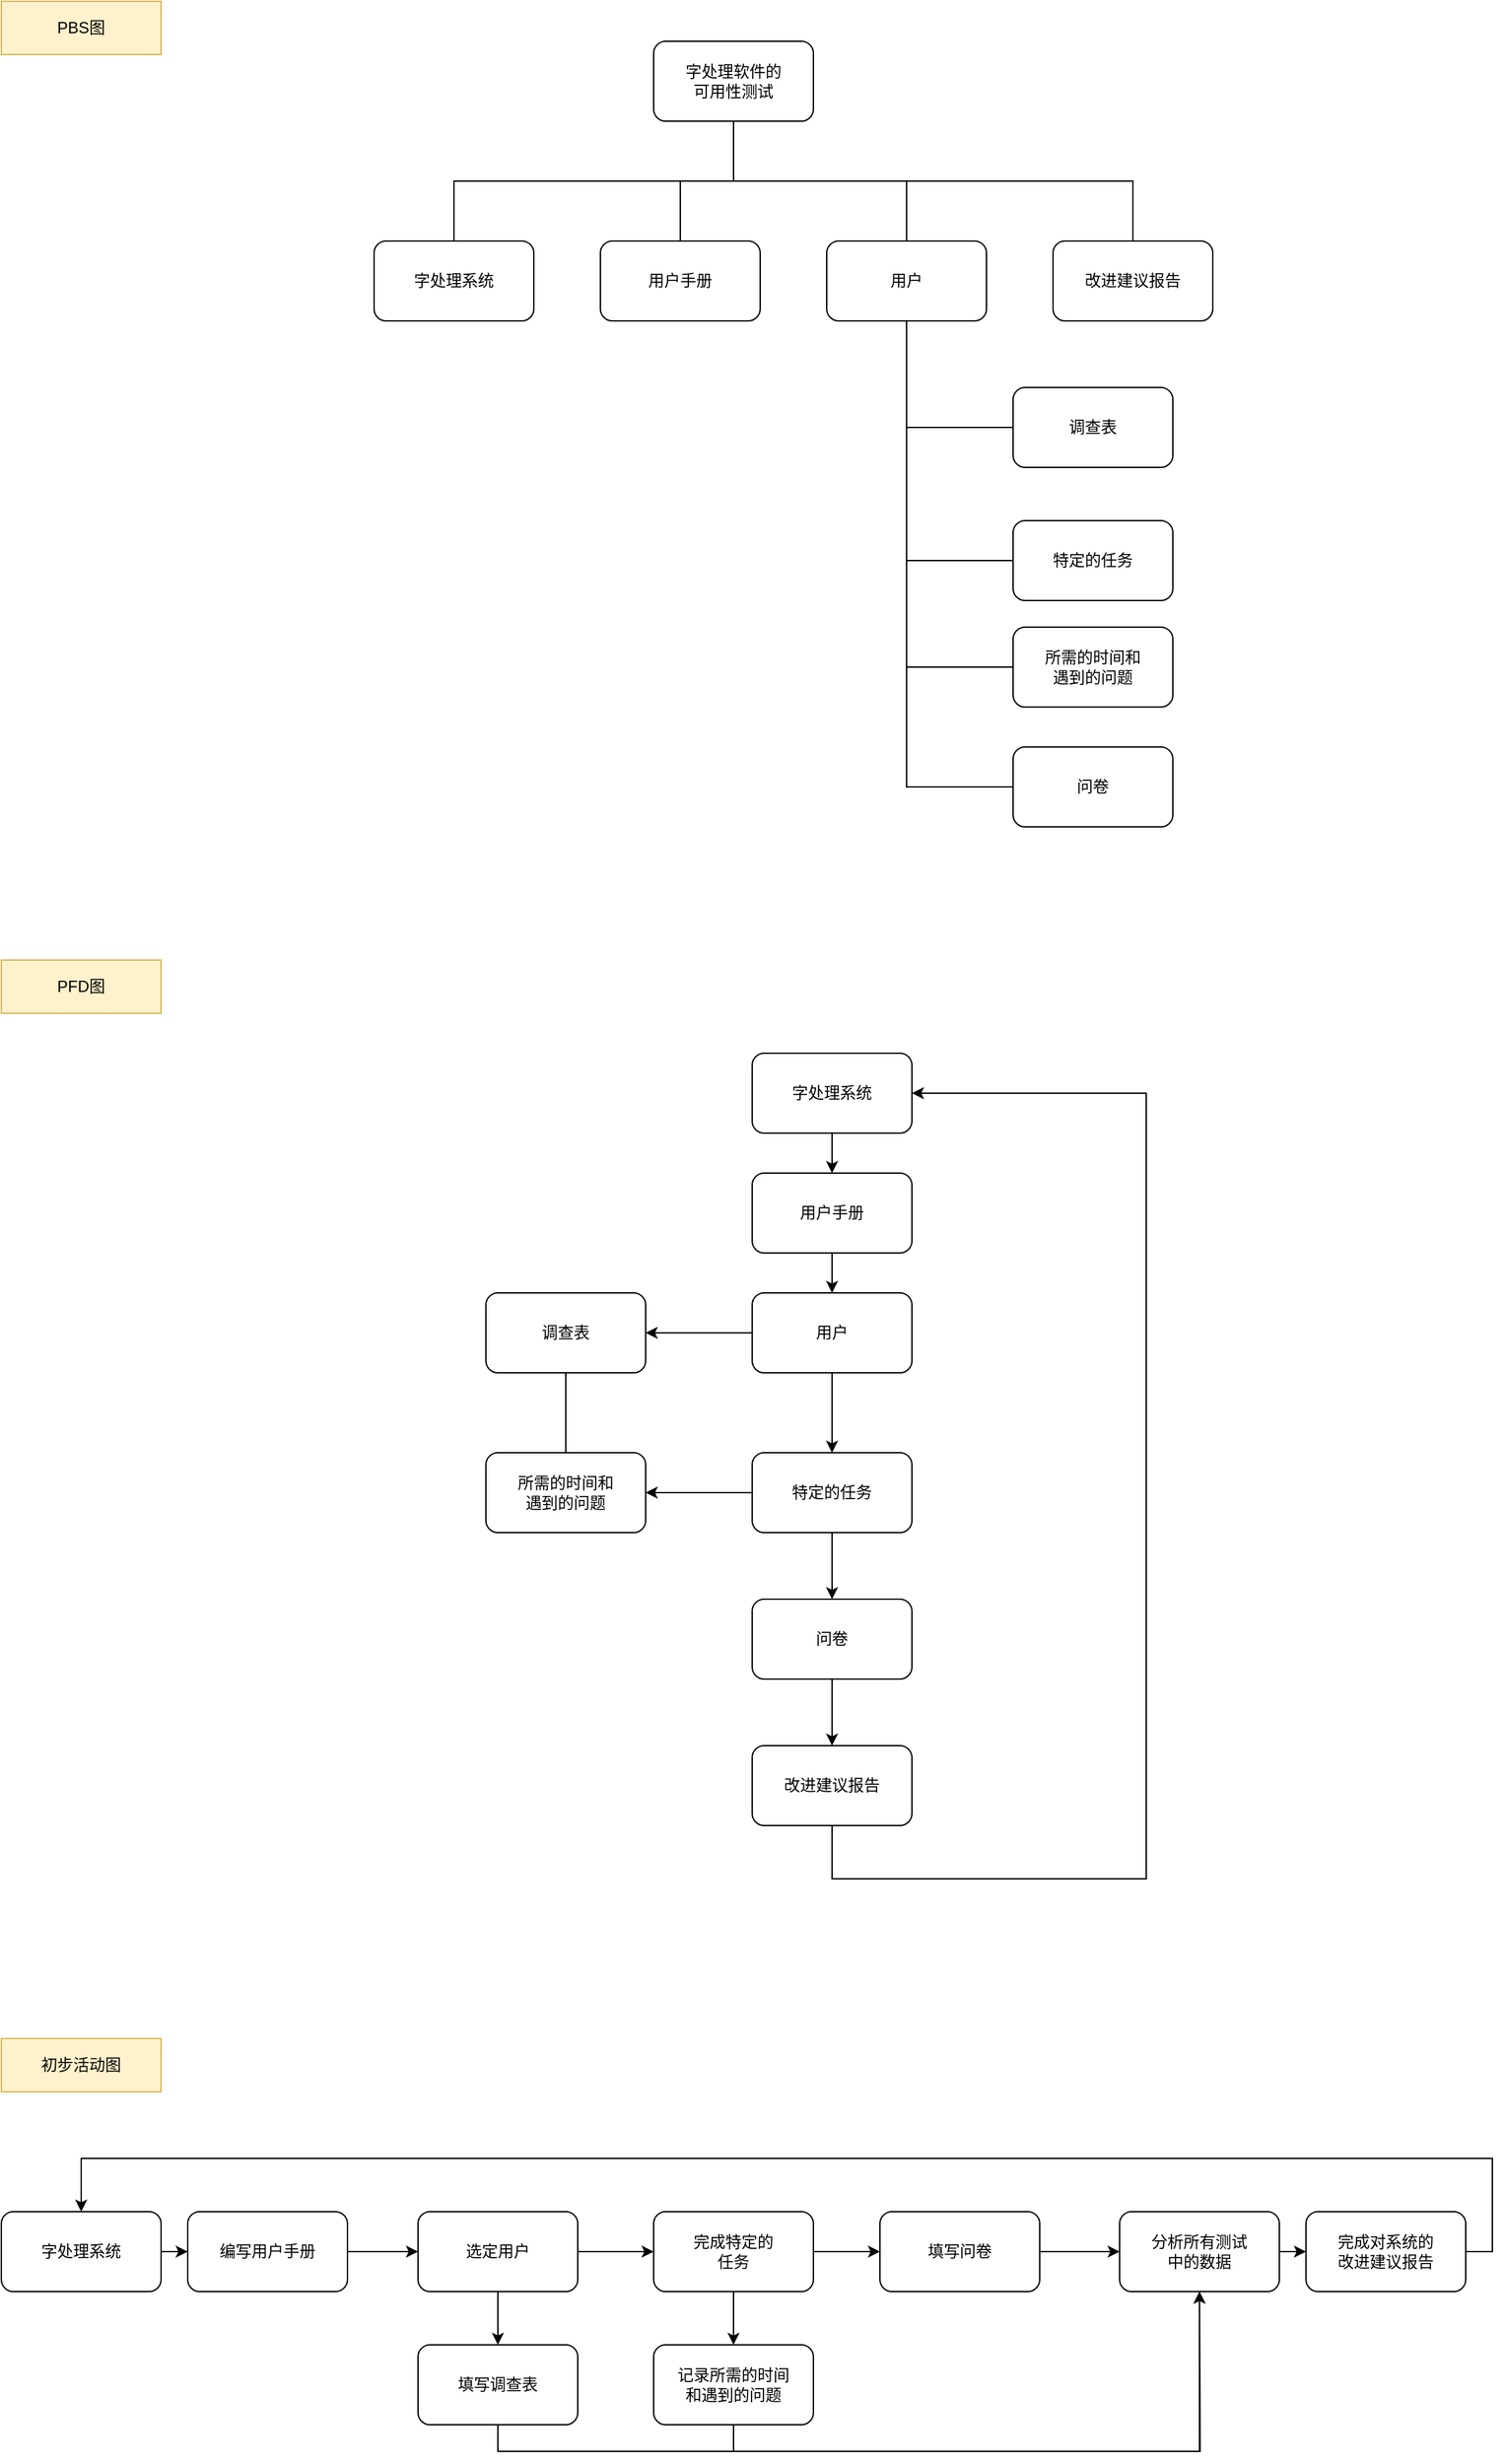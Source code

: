 <mxfile version="22.0.3" type="github">
  <diagram name="第 1 页" id="KrXr-MOr-vys3XH1og2n">
    <mxGraphModel dx="1695" dy="1568" grid="1" gridSize="10" guides="1" tooltips="1" connect="1" arrows="1" fold="1" page="1" pageScale="1" pageWidth="827" pageHeight="1169" math="0" shadow="0">
      <root>
        <mxCell id="0" />
        <mxCell id="1" parent="0" />
        <mxCell id="DF1Jfcgwxva0cO_5k-7Z-1" value="PBS图" style="rounded=0;whiteSpace=wrap;html=1;fillColor=#fff2cc;strokeColor=#d6b656;" vertex="1" parent="1">
          <mxGeometry x="40" y="50" width="120" height="40" as="geometry" />
        </mxCell>
        <mxCell id="DF1Jfcgwxva0cO_5k-7Z-5" style="edgeStyle=orthogonalEdgeStyle;rounded=0;orthogonalLoop=1;jettySize=auto;html=1;exitX=0.5;exitY=1;exitDx=0;exitDy=0;entryX=0.5;entryY=0;entryDx=0;entryDy=0;endArrow=none;endFill=0;" edge="1" parent="1" source="DF1Jfcgwxva0cO_5k-7Z-2" target="DF1Jfcgwxva0cO_5k-7Z-3">
          <mxGeometry relative="1" as="geometry" />
        </mxCell>
        <mxCell id="DF1Jfcgwxva0cO_5k-7Z-6" style="edgeStyle=orthogonalEdgeStyle;rounded=0;orthogonalLoop=1;jettySize=auto;html=1;exitX=0.5;exitY=1;exitDx=0;exitDy=0;endArrow=none;endFill=0;" edge="1" parent="1" source="DF1Jfcgwxva0cO_5k-7Z-2" target="DF1Jfcgwxva0cO_5k-7Z-4">
          <mxGeometry relative="1" as="geometry" />
        </mxCell>
        <mxCell id="DF1Jfcgwxva0cO_5k-7Z-10" style="edgeStyle=orthogonalEdgeStyle;rounded=0;orthogonalLoop=1;jettySize=auto;html=1;exitX=0.5;exitY=1;exitDx=0;exitDy=0;endArrow=none;endFill=0;" edge="1" parent="1" source="DF1Jfcgwxva0cO_5k-7Z-2" target="DF1Jfcgwxva0cO_5k-7Z-8">
          <mxGeometry relative="1" as="geometry" />
        </mxCell>
        <mxCell id="DF1Jfcgwxva0cO_5k-7Z-62" style="edgeStyle=orthogonalEdgeStyle;rounded=0;orthogonalLoop=1;jettySize=auto;html=1;exitX=0.5;exitY=1;exitDx=0;exitDy=0;entryX=0.5;entryY=0;entryDx=0;entryDy=0;endArrow=none;endFill=0;" edge="1" parent="1" source="DF1Jfcgwxva0cO_5k-7Z-2" target="DF1Jfcgwxva0cO_5k-7Z-11">
          <mxGeometry relative="1" as="geometry" />
        </mxCell>
        <mxCell id="DF1Jfcgwxva0cO_5k-7Z-2" value="字处理软件的&lt;br&gt;可用性测试" style="rounded=1;whiteSpace=wrap;html=1;" vertex="1" parent="1">
          <mxGeometry x="530" y="80" width="120" height="60" as="geometry" />
        </mxCell>
        <mxCell id="DF1Jfcgwxva0cO_5k-7Z-3" value="字处理系统" style="rounded=1;whiteSpace=wrap;html=1;" vertex="1" parent="1">
          <mxGeometry x="320" y="230" width="120" height="60" as="geometry" />
        </mxCell>
        <mxCell id="DF1Jfcgwxva0cO_5k-7Z-4" value="用户手册" style="rounded=1;whiteSpace=wrap;html=1;" vertex="1" parent="1">
          <mxGeometry x="490" y="230" width="120" height="60" as="geometry" />
        </mxCell>
        <mxCell id="DF1Jfcgwxva0cO_5k-7Z-12" value="" style="edgeStyle=orthogonalEdgeStyle;rounded=0;orthogonalLoop=1;jettySize=auto;html=1;endArrow=none;endFill=0;" edge="1" parent="1" source="DF1Jfcgwxva0cO_5k-7Z-7">
          <mxGeometry relative="1" as="geometry">
            <mxPoint x="720" y="370" as="targetPoint" />
          </mxGeometry>
        </mxCell>
        <mxCell id="DF1Jfcgwxva0cO_5k-7Z-7" value="调查表" style="rounded=1;whiteSpace=wrap;html=1;" vertex="1" parent="1">
          <mxGeometry x="800" y="340" width="120" height="60" as="geometry" />
        </mxCell>
        <mxCell id="DF1Jfcgwxva0cO_5k-7Z-8" value="改进建议报告" style="rounded=1;whiteSpace=wrap;html=1;" vertex="1" parent="1">
          <mxGeometry x="830" y="230" width="120" height="60" as="geometry" />
        </mxCell>
        <mxCell id="DF1Jfcgwxva0cO_5k-7Z-18" style="edgeStyle=orthogonalEdgeStyle;rounded=0;orthogonalLoop=1;jettySize=auto;html=1;exitX=0.5;exitY=1;exitDx=0;exitDy=0;entryX=0;entryY=0.5;entryDx=0;entryDy=0;endArrow=none;endFill=0;" edge="1" parent="1" source="DF1Jfcgwxva0cO_5k-7Z-11" target="DF1Jfcgwxva0cO_5k-7Z-16">
          <mxGeometry relative="1" as="geometry" />
        </mxCell>
        <mxCell id="DF1Jfcgwxva0cO_5k-7Z-20" style="edgeStyle=orthogonalEdgeStyle;rounded=0;orthogonalLoop=1;jettySize=auto;html=1;exitX=0.5;exitY=1;exitDx=0;exitDy=0;entryX=0;entryY=0.5;entryDx=0;entryDy=0;endArrow=none;endFill=0;" edge="1" parent="1" source="DF1Jfcgwxva0cO_5k-7Z-11" target="DF1Jfcgwxva0cO_5k-7Z-19">
          <mxGeometry relative="1" as="geometry" />
        </mxCell>
        <mxCell id="DF1Jfcgwxva0cO_5k-7Z-63" style="edgeStyle=orthogonalEdgeStyle;rounded=0;orthogonalLoop=1;jettySize=auto;html=1;exitX=0.5;exitY=1;exitDx=0;exitDy=0;entryX=0;entryY=0.5;entryDx=0;entryDy=0;endArrow=none;endFill=0;" edge="1" parent="1" source="DF1Jfcgwxva0cO_5k-7Z-11" target="DF1Jfcgwxva0cO_5k-7Z-14">
          <mxGeometry relative="1" as="geometry" />
        </mxCell>
        <mxCell id="DF1Jfcgwxva0cO_5k-7Z-11" value="用户" style="whiteSpace=wrap;html=1;rounded=1;" vertex="1" parent="1">
          <mxGeometry x="660" y="230" width="120" height="60" as="geometry" />
        </mxCell>
        <mxCell id="DF1Jfcgwxva0cO_5k-7Z-14" value="特定的任务" style="whiteSpace=wrap;html=1;rounded=1;" vertex="1" parent="1">
          <mxGeometry x="800" y="440" width="120" height="60" as="geometry" />
        </mxCell>
        <mxCell id="DF1Jfcgwxva0cO_5k-7Z-16" value="所需的时间和&lt;br&gt;遇到的问题" style="whiteSpace=wrap;html=1;rounded=1;" vertex="1" parent="1">
          <mxGeometry x="800" y="520" width="120" height="60" as="geometry" />
        </mxCell>
        <mxCell id="DF1Jfcgwxva0cO_5k-7Z-19" value="问卷" style="whiteSpace=wrap;html=1;rounded=1;" vertex="1" parent="1">
          <mxGeometry x="800" y="610" width="120" height="60" as="geometry" />
        </mxCell>
        <mxCell id="DF1Jfcgwxva0cO_5k-7Z-21" value="PFD图" style="rounded=0;whiteSpace=wrap;html=1;fillColor=#fff2cc;strokeColor=#d6b656;" vertex="1" parent="1">
          <mxGeometry x="40" y="770" width="120" height="40" as="geometry" />
        </mxCell>
        <mxCell id="DF1Jfcgwxva0cO_5k-7Z-24" style="edgeStyle=orthogonalEdgeStyle;rounded=0;orthogonalLoop=1;jettySize=auto;html=1;exitX=0.5;exitY=1;exitDx=0;exitDy=0;entryX=0.5;entryY=0;entryDx=0;entryDy=0;" edge="1" parent="1" source="DF1Jfcgwxva0cO_5k-7Z-22" target="DF1Jfcgwxva0cO_5k-7Z-23">
          <mxGeometry relative="1" as="geometry" />
        </mxCell>
        <mxCell id="DF1Jfcgwxva0cO_5k-7Z-22" value="字处理系统" style="whiteSpace=wrap;html=1;rounded=1;" vertex="1" parent="1">
          <mxGeometry x="604" y="840" width="120" height="60" as="geometry" />
        </mxCell>
        <mxCell id="DF1Jfcgwxva0cO_5k-7Z-64" style="edgeStyle=orthogonalEdgeStyle;rounded=0;orthogonalLoop=1;jettySize=auto;html=1;exitX=0.5;exitY=1;exitDx=0;exitDy=0;entryX=0.5;entryY=0;entryDx=0;entryDy=0;" edge="1" parent="1" source="DF1Jfcgwxva0cO_5k-7Z-23" target="DF1Jfcgwxva0cO_5k-7Z-27">
          <mxGeometry relative="1" as="geometry" />
        </mxCell>
        <mxCell id="DF1Jfcgwxva0cO_5k-7Z-23" value="用户手册" style="whiteSpace=wrap;html=1;rounded=1;" vertex="1" parent="1">
          <mxGeometry x="604" y="930" width="120" height="60" as="geometry" />
        </mxCell>
        <mxCell id="DF1Jfcgwxva0cO_5k-7Z-30" value="" style="edgeStyle=orthogonalEdgeStyle;rounded=0;orthogonalLoop=1;jettySize=auto;html=1;" edge="1" parent="1" source="DF1Jfcgwxva0cO_5k-7Z-27" target="DF1Jfcgwxva0cO_5k-7Z-29">
          <mxGeometry relative="1" as="geometry" />
        </mxCell>
        <mxCell id="DF1Jfcgwxva0cO_5k-7Z-66" value="" style="edgeStyle=orthogonalEdgeStyle;rounded=0;orthogonalLoop=1;jettySize=auto;html=1;" edge="1" parent="1" source="DF1Jfcgwxva0cO_5k-7Z-27" target="DF1Jfcgwxva0cO_5k-7Z-65">
          <mxGeometry relative="1" as="geometry" />
        </mxCell>
        <mxCell id="DF1Jfcgwxva0cO_5k-7Z-27" value="用户" style="whiteSpace=wrap;html=1;rounded=1;" vertex="1" parent="1">
          <mxGeometry x="604" y="1020" width="120" height="60" as="geometry" />
        </mxCell>
        <mxCell id="DF1Jfcgwxva0cO_5k-7Z-32" value="" style="edgeStyle=orthogonalEdgeStyle;rounded=0;orthogonalLoop=1;jettySize=auto;html=1;" edge="1" parent="1" source="DF1Jfcgwxva0cO_5k-7Z-29" target="DF1Jfcgwxva0cO_5k-7Z-31">
          <mxGeometry relative="1" as="geometry" />
        </mxCell>
        <mxCell id="DF1Jfcgwxva0cO_5k-7Z-69" style="edgeStyle=orthogonalEdgeStyle;rounded=0;orthogonalLoop=1;jettySize=auto;html=1;exitX=0;exitY=0.5;exitDx=0;exitDy=0;entryX=1;entryY=0.5;entryDx=0;entryDy=0;" edge="1" parent="1" source="DF1Jfcgwxva0cO_5k-7Z-29" target="DF1Jfcgwxva0cO_5k-7Z-35">
          <mxGeometry relative="1" as="geometry" />
        </mxCell>
        <mxCell id="DF1Jfcgwxva0cO_5k-7Z-29" value="特定的任务" style="whiteSpace=wrap;html=1;rounded=1;" vertex="1" parent="1">
          <mxGeometry x="604" y="1140" width="120" height="60" as="geometry" />
        </mxCell>
        <mxCell id="DF1Jfcgwxva0cO_5k-7Z-34" value="" style="edgeStyle=orthogonalEdgeStyle;rounded=0;orthogonalLoop=1;jettySize=auto;html=1;" edge="1" parent="1" source="DF1Jfcgwxva0cO_5k-7Z-31" target="DF1Jfcgwxva0cO_5k-7Z-33">
          <mxGeometry relative="1" as="geometry" />
        </mxCell>
        <mxCell id="DF1Jfcgwxva0cO_5k-7Z-31" value="问卷" style="whiteSpace=wrap;html=1;rounded=1;" vertex="1" parent="1">
          <mxGeometry x="604" y="1250" width="120" height="60" as="geometry" />
        </mxCell>
        <mxCell id="DF1Jfcgwxva0cO_5k-7Z-38" style="edgeStyle=orthogonalEdgeStyle;rounded=0;orthogonalLoop=1;jettySize=auto;html=1;exitX=0.5;exitY=1;exitDx=0;exitDy=0;entryX=1;entryY=0.5;entryDx=0;entryDy=0;" edge="1" parent="1" source="DF1Jfcgwxva0cO_5k-7Z-33" target="DF1Jfcgwxva0cO_5k-7Z-22">
          <mxGeometry relative="1" as="geometry">
            <Array as="points">
              <mxPoint x="664" y="1460" />
              <mxPoint x="900" y="1460" />
              <mxPoint x="900" y="870" />
            </Array>
          </mxGeometry>
        </mxCell>
        <mxCell id="DF1Jfcgwxva0cO_5k-7Z-33" value="改进建议报告" style="whiteSpace=wrap;html=1;rounded=1;" vertex="1" parent="1">
          <mxGeometry x="604" y="1360" width="120" height="60" as="geometry" />
        </mxCell>
        <mxCell id="DF1Jfcgwxva0cO_5k-7Z-35" value="所需的时间和&lt;br&gt;遇到的问题" style="rounded=1;whiteSpace=wrap;html=1;" vertex="1" parent="1">
          <mxGeometry x="404" y="1140" width="120" height="60" as="geometry" />
        </mxCell>
        <mxCell id="DF1Jfcgwxva0cO_5k-7Z-39" value="初步活动图" style="rounded=0;whiteSpace=wrap;html=1;fillColor=#fff2cc;strokeColor=#d6b656;" vertex="1" parent="1">
          <mxGeometry x="40" y="1580" width="120" height="40" as="geometry" />
        </mxCell>
        <mxCell id="DF1Jfcgwxva0cO_5k-7Z-42" value="" style="edgeStyle=orthogonalEdgeStyle;rounded=0;orthogonalLoop=1;jettySize=auto;html=1;" edge="1" parent="1" source="DF1Jfcgwxva0cO_5k-7Z-40" target="DF1Jfcgwxva0cO_5k-7Z-41">
          <mxGeometry relative="1" as="geometry" />
        </mxCell>
        <mxCell id="DF1Jfcgwxva0cO_5k-7Z-40" value="字处理系统" style="whiteSpace=wrap;html=1;rounded=1;" vertex="1" parent="1">
          <mxGeometry x="40" y="1710" width="120" height="60" as="geometry" />
        </mxCell>
        <mxCell id="DF1Jfcgwxva0cO_5k-7Z-70" style="edgeStyle=orthogonalEdgeStyle;rounded=0;orthogonalLoop=1;jettySize=auto;html=1;exitX=1;exitY=0.5;exitDx=0;exitDy=0;entryX=0;entryY=0.5;entryDx=0;entryDy=0;" edge="1" parent="1" source="DF1Jfcgwxva0cO_5k-7Z-41" target="DF1Jfcgwxva0cO_5k-7Z-45">
          <mxGeometry relative="1" as="geometry" />
        </mxCell>
        <mxCell id="DF1Jfcgwxva0cO_5k-7Z-41" value="编写用户手册" style="whiteSpace=wrap;html=1;rounded=1;" vertex="1" parent="1">
          <mxGeometry x="180" y="1710" width="120" height="60" as="geometry" />
        </mxCell>
        <mxCell id="DF1Jfcgwxva0cO_5k-7Z-73" style="edgeStyle=orthogonalEdgeStyle;rounded=0;orthogonalLoop=1;jettySize=auto;html=1;exitX=0.5;exitY=1;exitDx=0;exitDy=0;" edge="1" parent="1" source="DF1Jfcgwxva0cO_5k-7Z-43">
          <mxGeometry relative="1" as="geometry">
            <mxPoint x="940" y="1770" as="targetPoint" />
          </mxGeometry>
        </mxCell>
        <mxCell id="DF1Jfcgwxva0cO_5k-7Z-43" value="填写调查表" style="whiteSpace=wrap;html=1;rounded=1;" vertex="1" parent="1">
          <mxGeometry x="353" y="1810" width="120" height="60" as="geometry" />
        </mxCell>
        <mxCell id="DF1Jfcgwxva0cO_5k-7Z-48" value="" style="edgeStyle=orthogonalEdgeStyle;rounded=0;orthogonalLoop=1;jettySize=auto;html=1;" edge="1" parent="1" source="DF1Jfcgwxva0cO_5k-7Z-45" target="DF1Jfcgwxva0cO_5k-7Z-47">
          <mxGeometry relative="1" as="geometry" />
        </mxCell>
        <mxCell id="DF1Jfcgwxva0cO_5k-7Z-71" style="edgeStyle=orthogonalEdgeStyle;rounded=0;orthogonalLoop=1;jettySize=auto;html=1;exitX=0.5;exitY=1;exitDx=0;exitDy=0;" edge="1" parent="1" source="DF1Jfcgwxva0cO_5k-7Z-45" target="DF1Jfcgwxva0cO_5k-7Z-43">
          <mxGeometry relative="1" as="geometry" />
        </mxCell>
        <mxCell id="DF1Jfcgwxva0cO_5k-7Z-45" value="选定用户" style="whiteSpace=wrap;html=1;rounded=1;" vertex="1" parent="1">
          <mxGeometry x="353" y="1710" width="120" height="60" as="geometry" />
        </mxCell>
        <mxCell id="DF1Jfcgwxva0cO_5k-7Z-50" value="" style="edgeStyle=orthogonalEdgeStyle;rounded=0;orthogonalLoop=1;jettySize=auto;html=1;" edge="1" parent="1" source="DF1Jfcgwxva0cO_5k-7Z-47" target="DF1Jfcgwxva0cO_5k-7Z-49">
          <mxGeometry relative="1" as="geometry" />
        </mxCell>
        <mxCell id="DF1Jfcgwxva0cO_5k-7Z-57" value="" style="edgeStyle=orthogonalEdgeStyle;rounded=0;orthogonalLoop=1;jettySize=auto;html=1;" edge="1" parent="1" source="DF1Jfcgwxva0cO_5k-7Z-47" target="DF1Jfcgwxva0cO_5k-7Z-56">
          <mxGeometry relative="1" as="geometry" />
        </mxCell>
        <mxCell id="DF1Jfcgwxva0cO_5k-7Z-47" value="完成特定的&lt;br&gt;任务" style="whiteSpace=wrap;html=1;rounded=1;" vertex="1" parent="1">
          <mxGeometry x="530" y="1710" width="120" height="60" as="geometry" />
        </mxCell>
        <mxCell id="DF1Jfcgwxva0cO_5k-7Z-52" value="" style="edgeStyle=orthogonalEdgeStyle;rounded=0;orthogonalLoop=1;jettySize=auto;html=1;" edge="1" parent="1" source="DF1Jfcgwxva0cO_5k-7Z-49" target="DF1Jfcgwxva0cO_5k-7Z-51">
          <mxGeometry relative="1" as="geometry" />
        </mxCell>
        <mxCell id="DF1Jfcgwxva0cO_5k-7Z-49" value="填写问卷" style="whiteSpace=wrap;html=1;rounded=1;" vertex="1" parent="1">
          <mxGeometry x="700" y="1710" width="120" height="60" as="geometry" />
        </mxCell>
        <mxCell id="DF1Jfcgwxva0cO_5k-7Z-54" value="" style="edgeStyle=orthogonalEdgeStyle;rounded=0;orthogonalLoop=1;jettySize=auto;html=1;" edge="1" parent="1" source="DF1Jfcgwxva0cO_5k-7Z-51" target="DF1Jfcgwxva0cO_5k-7Z-53">
          <mxGeometry relative="1" as="geometry" />
        </mxCell>
        <mxCell id="DF1Jfcgwxva0cO_5k-7Z-51" value="分析所有测试&lt;br&gt;中的数据" style="whiteSpace=wrap;html=1;rounded=1;" vertex="1" parent="1">
          <mxGeometry x="880" y="1710" width="120" height="60" as="geometry" />
        </mxCell>
        <mxCell id="DF1Jfcgwxva0cO_5k-7Z-55" style="edgeStyle=orthogonalEdgeStyle;rounded=0;orthogonalLoop=1;jettySize=auto;html=1;exitX=1;exitY=0.5;exitDx=0;exitDy=0;entryX=0.5;entryY=0;entryDx=0;entryDy=0;" edge="1" parent="1" source="DF1Jfcgwxva0cO_5k-7Z-53" target="DF1Jfcgwxva0cO_5k-7Z-40">
          <mxGeometry relative="1" as="geometry">
            <Array as="points">
              <mxPoint x="1160" y="1740" />
              <mxPoint x="1160" y="1670" />
              <mxPoint x="100" y="1670" />
            </Array>
          </mxGeometry>
        </mxCell>
        <mxCell id="DF1Jfcgwxva0cO_5k-7Z-53" value="完成对系统的&lt;br&gt;改进建议报告" style="whiteSpace=wrap;html=1;rounded=1;" vertex="1" parent="1">
          <mxGeometry x="1020" y="1710" width="120" height="60" as="geometry" />
        </mxCell>
        <mxCell id="DF1Jfcgwxva0cO_5k-7Z-72" style="edgeStyle=orthogonalEdgeStyle;rounded=0;orthogonalLoop=1;jettySize=auto;html=1;exitX=0.5;exitY=1;exitDx=0;exitDy=0;" edge="1" parent="1" source="DF1Jfcgwxva0cO_5k-7Z-56" target="DF1Jfcgwxva0cO_5k-7Z-51">
          <mxGeometry relative="1" as="geometry" />
        </mxCell>
        <mxCell id="DF1Jfcgwxva0cO_5k-7Z-56" value="记录所需的时间&lt;br&gt;和遇到的问题" style="whiteSpace=wrap;html=1;rounded=1;" vertex="1" parent="1">
          <mxGeometry x="530" y="1810" width="120" height="60" as="geometry" />
        </mxCell>
        <mxCell id="DF1Jfcgwxva0cO_5k-7Z-67" style="edgeStyle=orthogonalEdgeStyle;rounded=0;orthogonalLoop=1;jettySize=auto;html=1;exitX=0.5;exitY=1;exitDx=0;exitDy=0;entryX=0.5;entryY=0;entryDx=0;entryDy=0;endArrow=none;endFill=0;" edge="1" parent="1" source="DF1Jfcgwxva0cO_5k-7Z-65" target="DF1Jfcgwxva0cO_5k-7Z-35">
          <mxGeometry relative="1" as="geometry" />
        </mxCell>
        <mxCell id="DF1Jfcgwxva0cO_5k-7Z-65" value="调查表" style="whiteSpace=wrap;html=1;rounded=1;" vertex="1" parent="1">
          <mxGeometry x="404" y="1020" width="120" height="60" as="geometry" />
        </mxCell>
      </root>
    </mxGraphModel>
  </diagram>
</mxfile>
